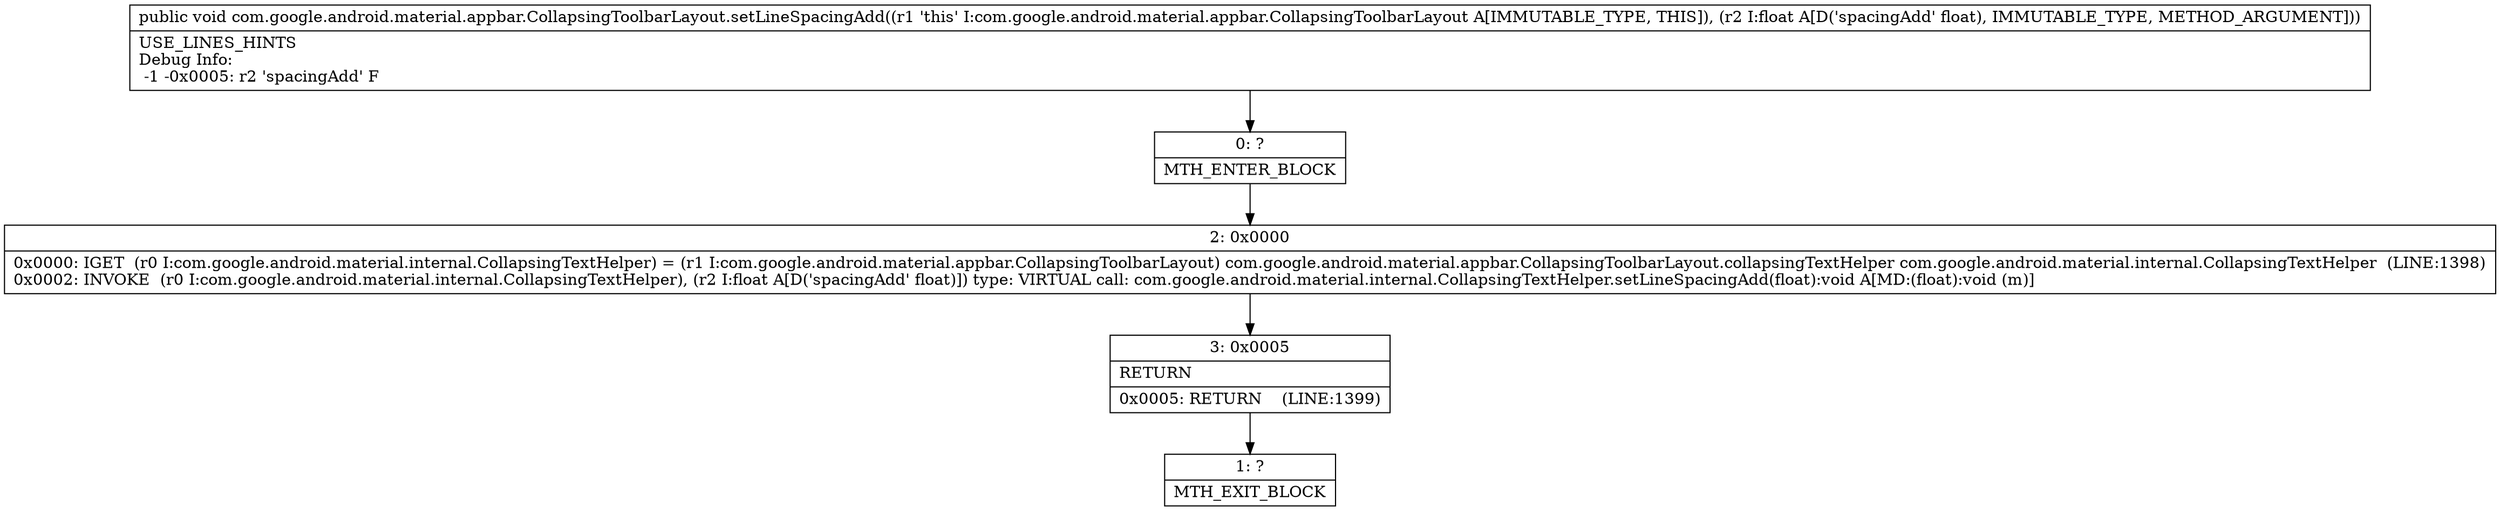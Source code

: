 digraph "CFG forcom.google.android.material.appbar.CollapsingToolbarLayout.setLineSpacingAdd(F)V" {
Node_0 [shape=record,label="{0\:\ ?|MTH_ENTER_BLOCK\l}"];
Node_2 [shape=record,label="{2\:\ 0x0000|0x0000: IGET  (r0 I:com.google.android.material.internal.CollapsingTextHelper) = (r1 I:com.google.android.material.appbar.CollapsingToolbarLayout) com.google.android.material.appbar.CollapsingToolbarLayout.collapsingTextHelper com.google.android.material.internal.CollapsingTextHelper  (LINE:1398)\l0x0002: INVOKE  (r0 I:com.google.android.material.internal.CollapsingTextHelper), (r2 I:float A[D('spacingAdd' float)]) type: VIRTUAL call: com.google.android.material.internal.CollapsingTextHelper.setLineSpacingAdd(float):void A[MD:(float):void (m)]\l}"];
Node_3 [shape=record,label="{3\:\ 0x0005|RETURN\l|0x0005: RETURN    (LINE:1399)\l}"];
Node_1 [shape=record,label="{1\:\ ?|MTH_EXIT_BLOCK\l}"];
MethodNode[shape=record,label="{public void com.google.android.material.appbar.CollapsingToolbarLayout.setLineSpacingAdd((r1 'this' I:com.google.android.material.appbar.CollapsingToolbarLayout A[IMMUTABLE_TYPE, THIS]), (r2 I:float A[D('spacingAdd' float), IMMUTABLE_TYPE, METHOD_ARGUMENT]))  | USE_LINES_HINTS\lDebug Info:\l  \-1 \-0x0005: r2 'spacingAdd' F\l}"];
MethodNode -> Node_0;Node_0 -> Node_2;
Node_2 -> Node_3;
Node_3 -> Node_1;
}

